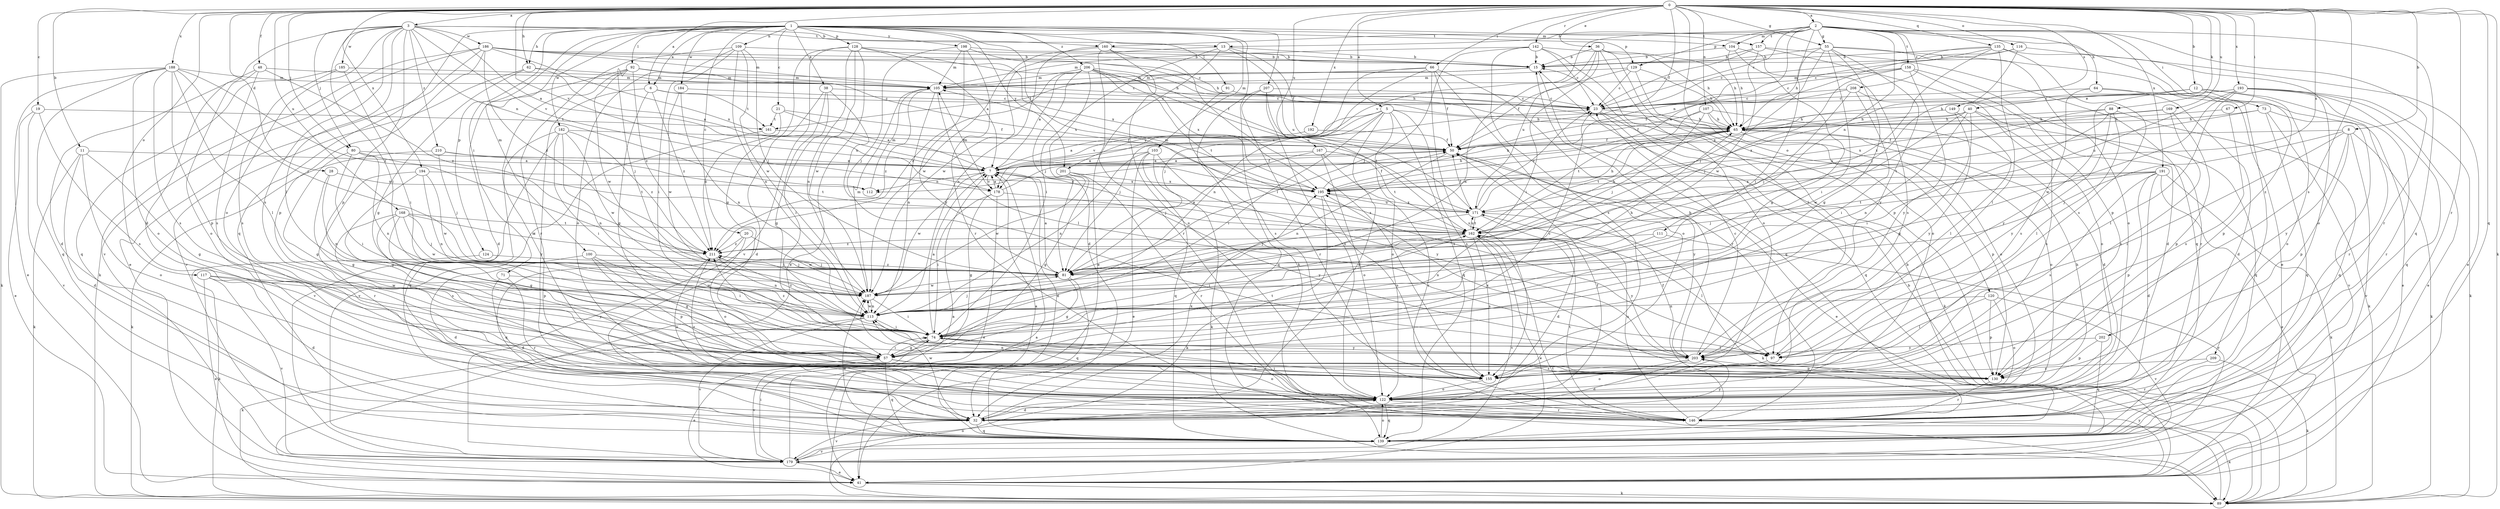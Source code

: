 strict digraph  {
0;
1;
2;
3;
5;
6;
7;
8;
11;
12;
13;
15;
19;
20;
21;
23;
28;
32;
36;
38;
40;
41;
48;
50;
55;
57;
62;
64;
65;
66;
67;
71;
73;
74;
80;
81;
88;
89;
91;
92;
97;
100;
103;
104;
105;
107;
109;
111;
112;
113;
116;
117;
120;
122;
124;
128;
129;
130;
135;
139;
142;
146;
149;
155;
157;
158;
160;
161;
162;
167;
168;
169;
171;
178;
179;
182;
184;
185;
186;
187;
188;
191;
192;
193;
194;
195;
198;
201;
202;
203;
206;
207;
208;
209;
210;
211;
0 -> 2  [label=a];
0 -> 3  [label=a];
0 -> 5  [label=a];
0 -> 6  [label=a];
0 -> 8  [label=b];
0 -> 11  [label=b];
0 -> 12  [label=b];
0 -> 19  [label=c];
0 -> 28  [label=d];
0 -> 36  [label=e];
0 -> 48  [label=f];
0 -> 50  [label=f];
0 -> 55  [label=g];
0 -> 62  [label=h];
0 -> 66  [label=i];
0 -> 67  [label=i];
0 -> 80  [label=j];
0 -> 88  [label=k];
0 -> 89  [label=k];
0 -> 107  [label=n];
0 -> 116  [label=o];
0 -> 117  [label=o];
0 -> 120  [label=o];
0 -> 135  [label=q];
0 -> 139  [label=q];
0 -> 142  [label=r];
0 -> 146  [label=r];
0 -> 149  [label=s];
0 -> 155  [label=s];
0 -> 167  [label=u];
0 -> 168  [label=u];
0 -> 169  [label=u];
0 -> 178  [label=v];
0 -> 188  [label=x];
0 -> 191  [label=x];
0 -> 192  [label=x];
0 -> 193  [label=x];
0 -> 194  [label=x];
0 -> 195  [label=x];
1 -> 6  [label=a];
1 -> 20  [label=c];
1 -> 21  [label=c];
1 -> 38  [label=e];
1 -> 62  [label=h];
1 -> 71  [label=i];
1 -> 89  [label=k];
1 -> 91  [label=l];
1 -> 92  [label=l];
1 -> 97  [label=l];
1 -> 100  [label=m];
1 -> 103  [label=m];
1 -> 104  [label=m];
1 -> 109  [label=n];
1 -> 124  [label=p];
1 -> 128  [label=p];
1 -> 129  [label=p];
1 -> 139  [label=q];
1 -> 157  [label=t];
1 -> 182  [label=w];
1 -> 184  [label=w];
1 -> 198  [label=y];
1 -> 201  [label=y];
1 -> 206  [label=z];
1 -> 207  [label=z];
2 -> 13  [label=b];
2 -> 23  [label=c];
2 -> 55  [label=g];
2 -> 64  [label=h];
2 -> 73  [label=i];
2 -> 74  [label=i];
2 -> 104  [label=m];
2 -> 111  [label=n];
2 -> 112  [label=n];
2 -> 129  [label=p];
2 -> 139  [label=q];
2 -> 146  [label=r];
2 -> 157  [label=t];
2 -> 158  [label=t];
2 -> 160  [label=t];
2 -> 178  [label=v];
2 -> 208  [label=z];
2 -> 209  [label=z];
3 -> 7  [label=a];
3 -> 13  [label=b];
3 -> 32  [label=d];
3 -> 74  [label=i];
3 -> 80  [label=j];
3 -> 97  [label=l];
3 -> 112  [label=n];
3 -> 122  [label=o];
3 -> 130  [label=p];
3 -> 155  [label=s];
3 -> 160  [label=t];
3 -> 178  [label=v];
3 -> 185  [label=w];
3 -> 186  [label=w];
3 -> 210  [label=z];
5 -> 32  [label=d];
5 -> 65  [label=h];
5 -> 74  [label=i];
5 -> 81  [label=j];
5 -> 122  [label=o];
5 -> 139  [label=q];
5 -> 155  [label=s];
5 -> 178  [label=v];
5 -> 201  [label=y];
6 -> 23  [label=c];
6 -> 57  [label=g];
6 -> 146  [label=r];
6 -> 161  [label=t];
6 -> 211  [label=z];
7 -> 23  [label=c];
7 -> 32  [label=d];
7 -> 50  [label=f];
7 -> 65  [label=h];
7 -> 112  [label=n];
7 -> 178  [label=v];
7 -> 187  [label=w];
7 -> 195  [label=x];
8 -> 50  [label=f];
8 -> 81  [label=j];
8 -> 89  [label=k];
8 -> 97  [label=l];
8 -> 130  [label=p];
8 -> 179  [label=v];
8 -> 202  [label=y];
11 -> 7  [label=a];
11 -> 32  [label=d];
11 -> 57  [label=g];
11 -> 89  [label=k];
11 -> 122  [label=o];
12 -> 40  [label=e];
12 -> 122  [label=o];
12 -> 130  [label=p];
12 -> 146  [label=r];
12 -> 195  [label=x];
12 -> 203  [label=y];
13 -> 15  [label=b];
13 -> 41  [label=e];
13 -> 50  [label=f];
13 -> 74  [label=i];
13 -> 171  [label=u];
13 -> 187  [label=w];
15 -> 105  [label=m];
15 -> 139  [label=q];
15 -> 161  [label=t];
19 -> 41  [label=e];
19 -> 155  [label=s];
19 -> 161  [label=t];
19 -> 179  [label=v];
20 -> 122  [label=o];
20 -> 139  [label=q];
20 -> 187  [label=w];
20 -> 211  [label=z];
21 -> 7  [label=a];
21 -> 50  [label=f];
21 -> 161  [label=t];
21 -> 211  [label=z];
23 -> 65  [label=h];
23 -> 89  [label=k];
23 -> 139  [label=q];
28 -> 57  [label=g];
28 -> 112  [label=n];
28 -> 113  [label=n];
32 -> 50  [label=f];
32 -> 139  [label=q];
32 -> 179  [label=v];
32 -> 187  [label=w];
32 -> 195  [label=x];
32 -> 203  [label=y];
36 -> 15  [label=b];
36 -> 65  [label=h];
36 -> 74  [label=i];
36 -> 97  [label=l];
36 -> 113  [label=n];
36 -> 122  [label=o];
36 -> 171  [label=u];
38 -> 23  [label=c];
38 -> 32  [label=d];
38 -> 57  [label=g];
38 -> 74  [label=i];
38 -> 171  [label=u];
40 -> 57  [label=g];
40 -> 65  [label=h];
40 -> 113  [label=n];
40 -> 139  [label=q];
40 -> 155  [label=s];
40 -> 187  [label=w];
40 -> 195  [label=x];
41 -> 89  [label=k];
41 -> 203  [label=y];
48 -> 32  [label=d];
48 -> 105  [label=m];
48 -> 122  [label=o];
48 -> 155  [label=s];
48 -> 211  [label=z];
50 -> 7  [label=a];
50 -> 41  [label=e];
50 -> 113  [label=n];
50 -> 203  [label=y];
55 -> 15  [label=b];
55 -> 41  [label=e];
55 -> 57  [label=g];
55 -> 65  [label=h];
55 -> 74  [label=i];
55 -> 81  [label=j];
55 -> 122  [label=o];
55 -> 203  [label=y];
57 -> 23  [label=c];
57 -> 41  [label=e];
57 -> 74  [label=i];
57 -> 122  [label=o];
57 -> 130  [label=p];
57 -> 139  [label=q];
57 -> 162  [label=t];
57 -> 179  [label=v];
62 -> 7  [label=a];
62 -> 57  [label=g];
62 -> 105  [label=m];
62 -> 179  [label=v];
64 -> 23  [label=c];
64 -> 32  [label=d];
64 -> 41  [label=e];
64 -> 155  [label=s];
65 -> 50  [label=f];
65 -> 122  [label=o];
65 -> 130  [label=p];
65 -> 162  [label=t];
66 -> 50  [label=f];
66 -> 81  [label=j];
66 -> 105  [label=m];
66 -> 113  [label=n];
66 -> 122  [label=o];
66 -> 146  [label=r];
66 -> 155  [label=s];
67 -> 65  [label=h];
67 -> 155  [label=s];
71 -> 32  [label=d];
71 -> 146  [label=r];
71 -> 187  [label=w];
73 -> 65  [label=h];
73 -> 89  [label=k];
73 -> 139  [label=q];
73 -> 162  [label=t];
73 -> 179  [label=v];
74 -> 7  [label=a];
74 -> 57  [label=g];
74 -> 97  [label=l];
74 -> 122  [label=o];
74 -> 203  [label=y];
74 -> 211  [label=z];
80 -> 7  [label=a];
80 -> 57  [label=g];
80 -> 74  [label=i];
80 -> 113  [label=n];
80 -> 162  [label=t];
81 -> 7  [label=a];
81 -> 57  [label=g];
81 -> 139  [label=q];
81 -> 187  [label=w];
81 -> 211  [label=z];
88 -> 65  [label=h];
88 -> 74  [label=i];
88 -> 97  [label=l];
88 -> 139  [label=q];
88 -> 171  [label=u];
88 -> 203  [label=y];
89 -> 7  [label=a];
89 -> 15  [label=b];
89 -> 162  [label=t];
91 -> 23  [label=c];
91 -> 155  [label=s];
92 -> 23  [label=c];
92 -> 32  [label=d];
92 -> 81  [label=j];
92 -> 105  [label=m];
92 -> 122  [label=o];
92 -> 187  [label=w];
92 -> 195  [label=x];
92 -> 211  [label=z];
97 -> 155  [label=s];
100 -> 32  [label=d];
100 -> 57  [label=g];
100 -> 74  [label=i];
100 -> 81  [label=j];
100 -> 130  [label=p];
103 -> 7  [label=a];
103 -> 41  [label=e];
103 -> 89  [label=k];
103 -> 113  [label=n];
103 -> 139  [label=q];
103 -> 203  [label=y];
104 -> 15  [label=b];
104 -> 57  [label=g];
104 -> 65  [label=h];
104 -> 155  [label=s];
105 -> 23  [label=c];
105 -> 97  [label=l];
105 -> 113  [label=n];
105 -> 211  [label=z];
107 -> 32  [label=d];
107 -> 50  [label=f];
107 -> 65  [label=h];
107 -> 81  [label=j];
107 -> 122  [label=o];
107 -> 162  [label=t];
109 -> 15  [label=b];
109 -> 74  [label=i];
109 -> 81  [label=j];
109 -> 113  [label=n];
109 -> 122  [label=o];
109 -> 146  [label=r];
109 -> 187  [label=w];
111 -> 113  [label=n];
111 -> 179  [label=v];
111 -> 211  [label=z];
112 -> 105  [label=m];
113 -> 74  [label=i];
113 -> 81  [label=j];
113 -> 89  [label=k];
113 -> 179  [label=v];
113 -> 187  [label=w];
113 -> 211  [label=z];
116 -> 15  [label=b];
116 -> 23  [label=c];
116 -> 81  [label=j];
116 -> 122  [label=o];
117 -> 32  [label=d];
117 -> 41  [label=e];
117 -> 179  [label=v];
117 -> 187  [label=w];
117 -> 203  [label=y];
120 -> 97  [label=l];
120 -> 113  [label=n];
120 -> 122  [label=o];
120 -> 130  [label=p];
120 -> 179  [label=v];
122 -> 32  [label=d];
122 -> 65  [label=h];
122 -> 74  [label=i];
122 -> 139  [label=q];
122 -> 146  [label=r];
122 -> 211  [label=z];
124 -> 81  [label=j];
124 -> 89  [label=k];
128 -> 7  [label=a];
128 -> 15  [label=b];
128 -> 41  [label=e];
128 -> 57  [label=g];
128 -> 113  [label=n];
128 -> 179  [label=v];
128 -> 187  [label=w];
128 -> 195  [label=x];
129 -> 23  [label=c];
129 -> 50  [label=f];
129 -> 65  [label=h];
129 -> 105  [label=m];
129 -> 122  [label=o];
130 -> 146  [label=r];
130 -> 195  [label=x];
135 -> 15  [label=b];
135 -> 23  [label=c];
135 -> 41  [label=e];
135 -> 97  [label=l];
135 -> 155  [label=s];
135 -> 195  [label=x];
135 -> 211  [label=z];
139 -> 7  [label=a];
139 -> 122  [label=o];
139 -> 179  [label=v];
139 -> 187  [label=w];
142 -> 15  [label=b];
142 -> 23  [label=c];
142 -> 65  [label=h];
142 -> 81  [label=j];
142 -> 105  [label=m];
142 -> 130  [label=p];
142 -> 155  [label=s];
146 -> 50  [label=f];
146 -> 89  [label=k];
146 -> 162  [label=t];
146 -> 171  [label=u];
149 -> 65  [label=h];
149 -> 97  [label=l];
149 -> 203  [label=y];
155 -> 113  [label=n];
155 -> 122  [label=o];
157 -> 15  [label=b];
157 -> 23  [label=c];
157 -> 130  [label=p];
157 -> 139  [label=q];
157 -> 187  [label=w];
158 -> 23  [label=c];
158 -> 32  [label=d];
158 -> 81  [label=j];
158 -> 105  [label=m];
158 -> 146  [label=r];
158 -> 203  [label=y];
160 -> 15  [label=b];
160 -> 113  [label=n];
160 -> 122  [label=o];
160 -> 146  [label=r];
160 -> 155  [label=s];
160 -> 187  [label=w];
161 -> 50  [label=f];
161 -> 179  [label=v];
162 -> 7  [label=a];
162 -> 41  [label=e];
162 -> 65  [label=h];
162 -> 74  [label=i];
162 -> 97  [label=l];
162 -> 155  [label=s];
162 -> 171  [label=u];
162 -> 179  [label=v];
162 -> 203  [label=y];
162 -> 211  [label=z];
167 -> 7  [label=a];
167 -> 81  [label=j];
167 -> 122  [label=o];
167 -> 146  [label=r];
167 -> 162  [label=t];
168 -> 57  [label=g];
168 -> 81  [label=j];
168 -> 130  [label=p];
168 -> 155  [label=s];
168 -> 162  [label=t];
168 -> 187  [label=w];
168 -> 211  [label=z];
169 -> 65  [label=h];
169 -> 130  [label=p];
169 -> 155  [label=s];
169 -> 195  [label=x];
171 -> 23  [label=c];
171 -> 32  [label=d];
171 -> 50  [label=f];
171 -> 65  [label=h];
171 -> 81  [label=j];
171 -> 89  [label=k];
171 -> 162  [label=t];
171 -> 195  [label=x];
178 -> 7  [label=a];
178 -> 41  [label=e];
178 -> 57  [label=g];
178 -> 65  [label=h];
178 -> 74  [label=i];
178 -> 105  [label=m];
178 -> 203  [label=y];
179 -> 7  [label=a];
179 -> 15  [label=b];
179 -> 41  [label=e];
179 -> 74  [label=i];
179 -> 122  [label=o];
182 -> 50  [label=f];
182 -> 74  [label=i];
182 -> 113  [label=n];
182 -> 139  [label=q];
182 -> 179  [label=v];
182 -> 187  [label=w];
182 -> 211  [label=z];
184 -> 23  [label=c];
184 -> 113  [label=n];
184 -> 187  [label=w];
185 -> 74  [label=i];
185 -> 105  [label=m];
185 -> 139  [label=q];
185 -> 155  [label=s];
186 -> 15  [label=b];
186 -> 23  [label=c];
186 -> 41  [label=e];
186 -> 65  [label=h];
186 -> 89  [label=k];
186 -> 105  [label=m];
186 -> 130  [label=p];
186 -> 179  [label=v];
186 -> 195  [label=x];
186 -> 211  [label=z];
187 -> 65  [label=h];
187 -> 74  [label=i];
187 -> 105  [label=m];
187 -> 113  [label=n];
188 -> 41  [label=e];
188 -> 81  [label=j];
188 -> 89  [label=k];
188 -> 97  [label=l];
188 -> 105  [label=m];
188 -> 122  [label=o];
188 -> 130  [label=p];
188 -> 139  [label=q];
188 -> 155  [label=s];
188 -> 211  [label=z];
191 -> 32  [label=d];
191 -> 41  [label=e];
191 -> 81  [label=j];
191 -> 89  [label=k];
191 -> 130  [label=p];
191 -> 155  [label=s];
191 -> 162  [label=t];
191 -> 195  [label=x];
192 -> 7  [label=a];
192 -> 50  [label=f];
193 -> 23  [label=c];
193 -> 41  [label=e];
193 -> 65  [label=h];
193 -> 89  [label=k];
193 -> 97  [label=l];
193 -> 139  [label=q];
193 -> 146  [label=r];
193 -> 171  [label=u];
193 -> 187  [label=w];
194 -> 57  [label=g];
194 -> 113  [label=n];
194 -> 146  [label=r];
194 -> 187  [label=w];
194 -> 195  [label=x];
195 -> 50  [label=f];
195 -> 89  [label=k];
195 -> 105  [label=m];
195 -> 155  [label=s];
195 -> 171  [label=u];
198 -> 15  [label=b];
198 -> 65  [label=h];
198 -> 81  [label=j];
198 -> 105  [label=m];
198 -> 146  [label=r];
198 -> 203  [label=y];
201 -> 57  [label=g];
201 -> 146  [label=r];
201 -> 187  [label=w];
201 -> 195  [label=x];
202 -> 130  [label=p];
202 -> 139  [label=q];
202 -> 203  [label=y];
203 -> 15  [label=b];
203 -> 23  [label=c];
203 -> 32  [label=d];
203 -> 113  [label=n];
203 -> 122  [label=o];
206 -> 7  [label=a];
206 -> 32  [label=d];
206 -> 50  [label=f];
206 -> 65  [label=h];
206 -> 81  [label=j];
206 -> 105  [label=m];
206 -> 162  [label=t];
206 -> 171  [label=u];
206 -> 195  [label=x];
206 -> 211  [label=z];
207 -> 23  [label=c];
207 -> 122  [label=o];
207 -> 139  [label=q];
207 -> 146  [label=r];
207 -> 162  [label=t];
208 -> 23  [label=c];
208 -> 50  [label=f];
208 -> 74  [label=i];
208 -> 81  [label=j];
208 -> 122  [label=o];
209 -> 89  [label=k];
209 -> 146  [label=r];
209 -> 155  [label=s];
210 -> 7  [label=a];
210 -> 81  [label=j];
210 -> 89  [label=k];
210 -> 162  [label=t];
211 -> 81  [label=j];
211 -> 113  [label=n];
211 -> 122  [label=o];
}
